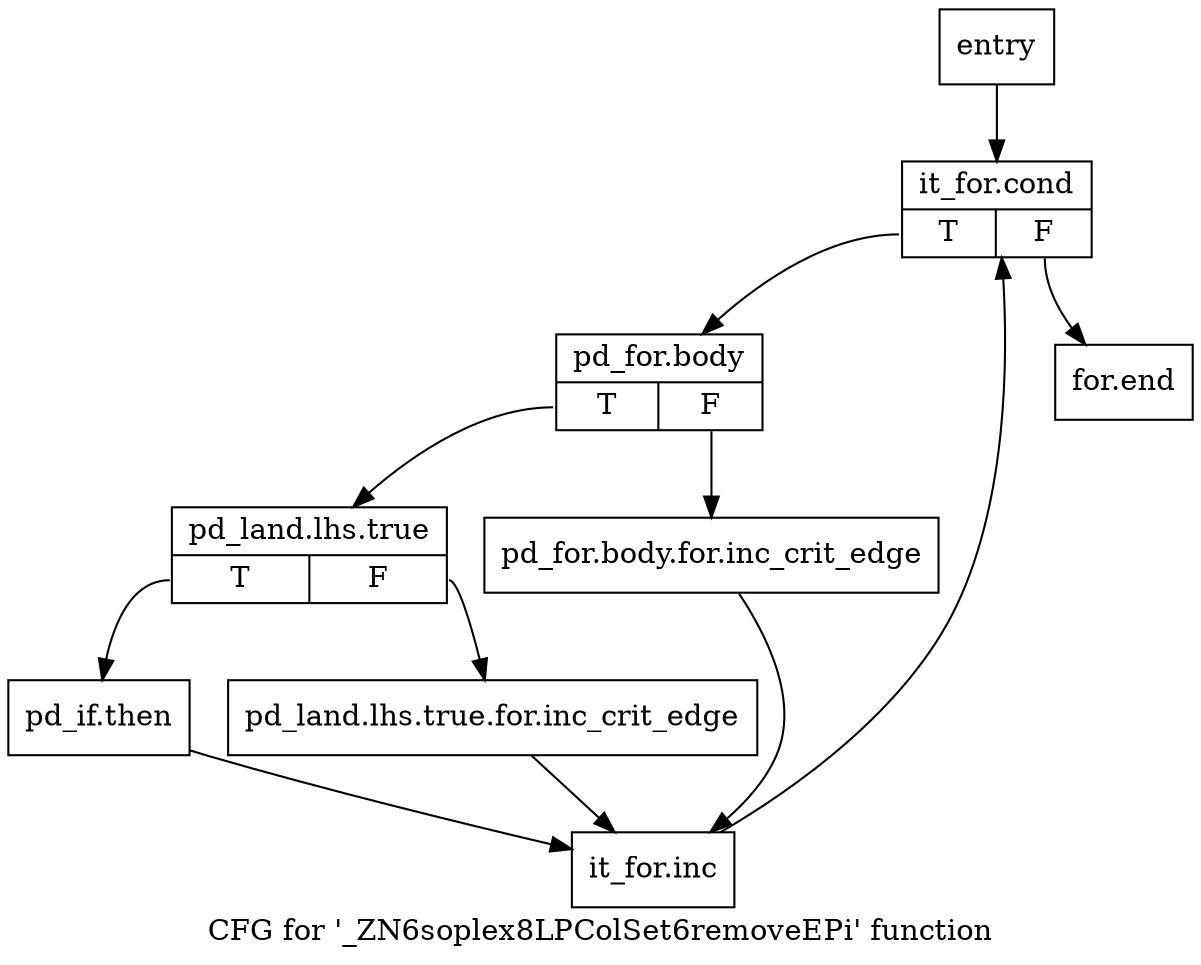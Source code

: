 digraph "CFG for '_ZN6soplex8LPColSet6removeEPi' function" {
	label="CFG for '_ZN6soplex8LPColSet6removeEPi' function";

	Node0x2413320 [shape=record,label="{entry}"];
	Node0x2413320 -> Node0x2413370;
	Node0x2413370 [shape=record,label="{it_for.cond|{<s0>T|<s1>F}}"];
	Node0x2413370:s0 -> Node0x24133c0;
	Node0x2413370:s1 -> Node0x24135a0;
	Node0x24133c0 [shape=record,label="{pd_for.body|{<s0>T|<s1>F}}"];
	Node0x24133c0:s0 -> Node0x2413460;
	Node0x24133c0:s1 -> Node0x2413410;
	Node0x2413410 [shape=record,label="{pd_for.body.for.inc_crit_edge}"];
	Node0x2413410 -> Node0x2413550;
	Node0x2413460 [shape=record,label="{pd_land.lhs.true|{<s0>T|<s1>F}}"];
	Node0x2413460:s0 -> Node0x2413500;
	Node0x2413460:s1 -> Node0x24134b0;
	Node0x24134b0 [shape=record,label="{pd_land.lhs.true.for.inc_crit_edge}"];
	Node0x24134b0 -> Node0x2413550;
	Node0x2413500 [shape=record,label="{pd_if.then}"];
	Node0x2413500 -> Node0x2413550;
	Node0x2413550 [shape=record,label="{it_for.inc}"];
	Node0x2413550 -> Node0x2413370;
	Node0x24135a0 [shape=record,label="{for.end}"];
}
